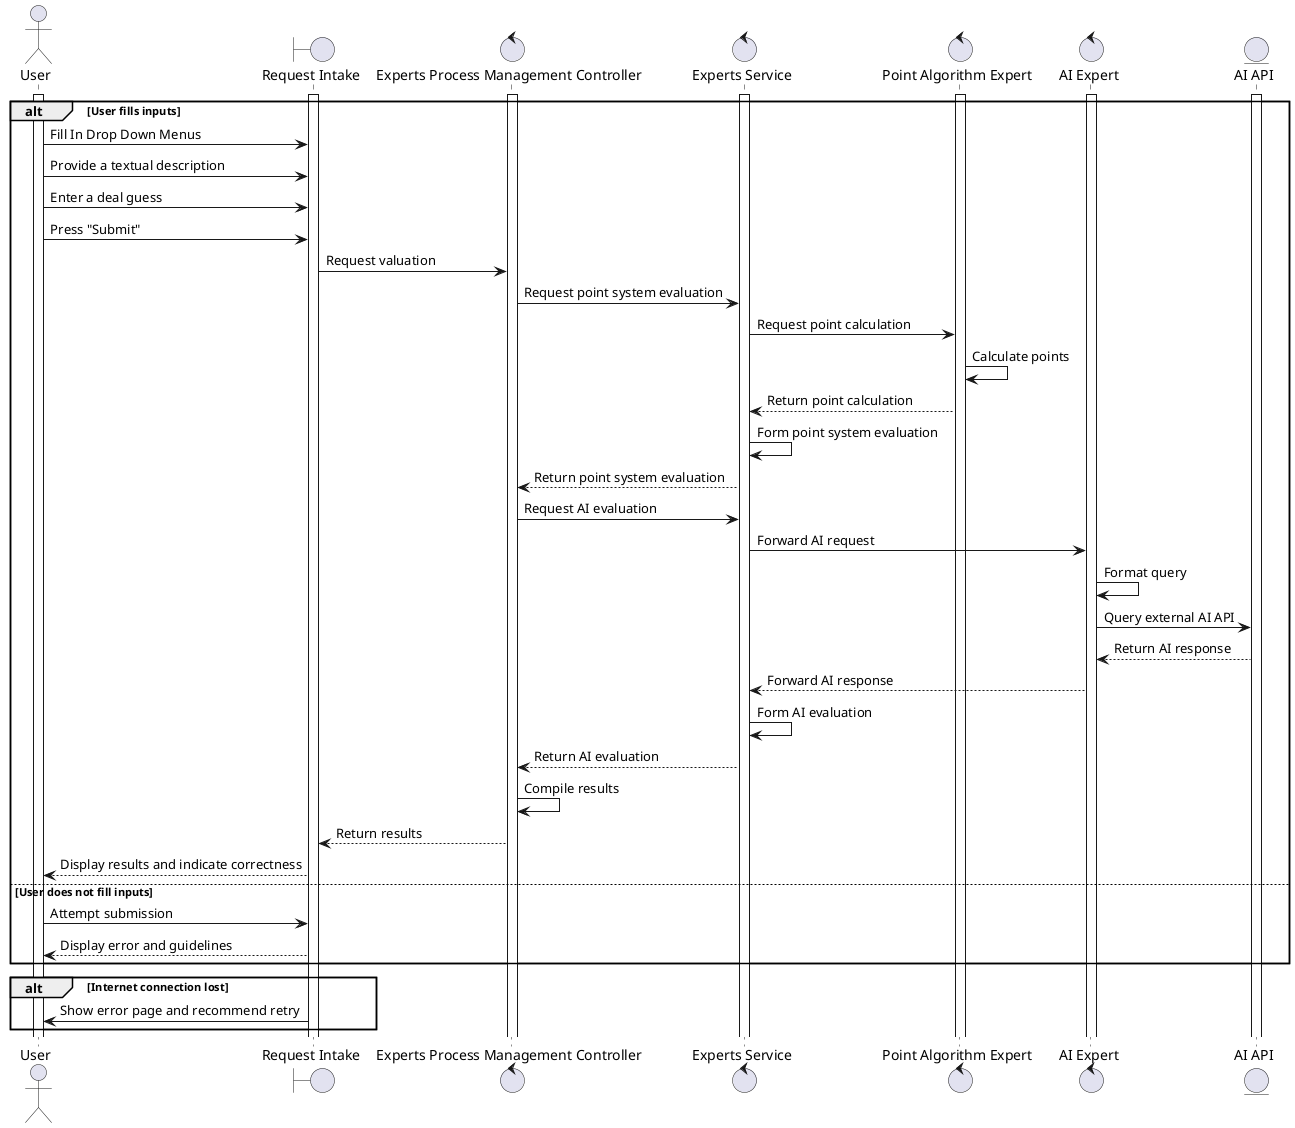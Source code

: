 @startuml be3
actor User
boundary "Request Intake" as Intake
control "Experts Process Management Controller" as Controller
control "Experts Service" as Service
control "Point Algorithm Expert" as Algorithm
control "AI Expert" as AI
entity "AI API" as AI_API
activate User
activate Intake
activate Controller
activate Service
activate Algorithm
activate AI
activate AI_API

alt User fills inputs
    User -> Intake: Fill In Drop Down Menus
    User -> Intake: Provide a textual description
    User -> Intake: Enter a deal guess
    User -> Intake: Press "Submit"
    Intake -> Controller: Request valuation
    Controller -> Service: Request point system evaluation
    Service -> Algorithm: Request point calculation
    Algorithm -> Algorithm: Calculate points
    Algorithm --> Service: Return point calculation
    Service -> Service: Form point system evaluation
    Service --> Controller: Return point system evaluation
    Controller -> Service: Request AI evaluation
    Service -> AI: Forward AI request
    AI -> AI: Format query
    AI -> AI_API: Query external AI API
    AI_API --> AI: Return AI response
    AI --> Service: Forward AI response
    Service -> Service: Form AI evaluation
    Service --> Controller: Return AI evaluation
    Controller -> Controller: Compile results
    Controller --> Intake: Return results
    Intake --> User: Display results and indicate correctness
else User does not fill inputs
    User -> Intake: Attempt submission
    Intake --> User: Display error and guidelines
end

alt Internet connection lost
    Intake -> User: Show error page and recommend retry
end

@enduml